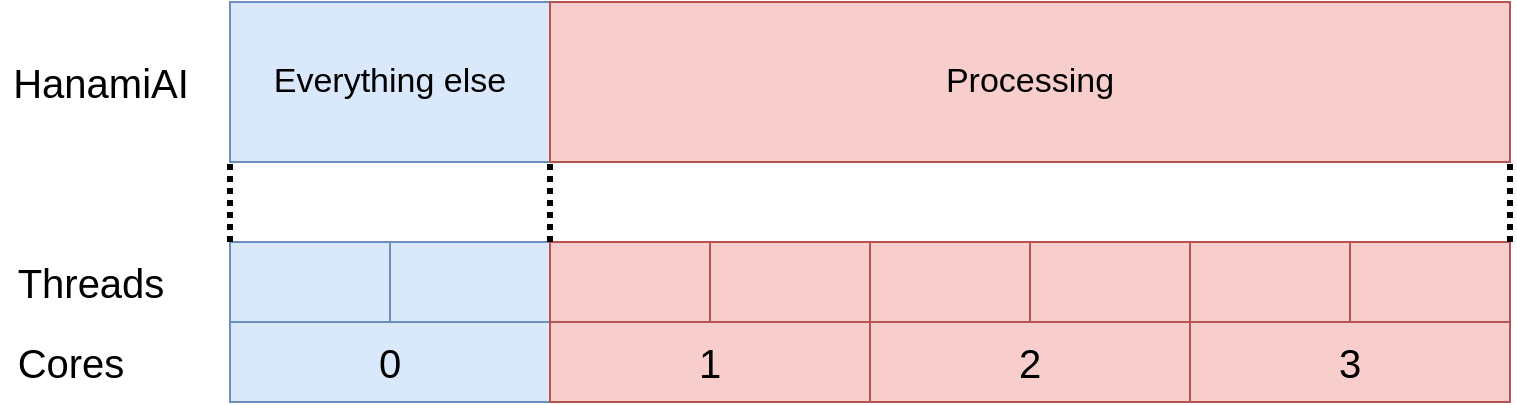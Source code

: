 <mxfile version="14.5.1" type="device"><diagram id="8idahtOQPbNTtOCJL1OA" name="Seite-1"><mxGraphModel dx="1102" dy="927" grid="1" gridSize="10" guides="1" tooltips="1" connect="1" arrows="1" fold="1" page="1" pageScale="1" pageWidth="827" pageHeight="1169" math="0" shadow="0"><root><mxCell id="0"/><mxCell id="1" parent="0"/><mxCell id="v_v5CiXCEZu0_ZXnPm2E-1" value="" style="rounded=0;whiteSpace=wrap;html=1;fillColor=#dae8fc;strokeColor=#6c8ebf;" parent="1" vertex="1"><mxGeometry x="120" y="240" width="80" height="40" as="geometry"/></mxCell><mxCell id="v_v5CiXCEZu0_ZXnPm2E-2" value="0" style="rounded=0;whiteSpace=wrap;html=1;fillColor=#dae8fc;strokeColor=#6c8ebf;strokeWidth=1;fontSize=20;" parent="1" vertex="1"><mxGeometry x="120" y="280" width="160" height="40" as="geometry"/></mxCell><mxCell id="v_v5CiXCEZu0_ZXnPm2E-3" value="Cores" style="text;html=1;align=center;verticalAlign=middle;resizable=0;points=[];autosize=1;fontSize=20;" parent="1" vertex="1"><mxGeometry x="5" y="285" width="70" height="30" as="geometry"/></mxCell><mxCell id="v_v5CiXCEZu0_ZXnPm2E-4" value="Threads" style="text;html=1;align=center;verticalAlign=middle;resizable=0;points=[];autosize=1;fontSize=20;" parent="1" vertex="1"><mxGeometry x="5" y="245" width="90" height="30" as="geometry"/></mxCell><mxCell id="v_v5CiXCEZu0_ZXnPm2E-5" value="" style="rounded=0;whiteSpace=wrap;html=1;fillColor=#dae8fc;strokeColor=#6c8ebf;" parent="1" vertex="1"><mxGeometry x="200" y="240" width="80" height="40" as="geometry"/></mxCell><mxCell id="v_v5CiXCEZu0_ZXnPm2E-6" value="" style="rounded=0;whiteSpace=wrap;html=1;fillColor=#f8cecc;strokeColor=#b85450;" parent="1" vertex="1"><mxGeometry x="280" y="240" width="80" height="40" as="geometry"/></mxCell><mxCell id="v_v5CiXCEZu0_ZXnPm2E-7" value="" style="rounded=0;whiteSpace=wrap;html=1;fillColor=#f8cecc;strokeColor=#b85450;" parent="1" vertex="1"><mxGeometry x="360" y="240" width="80" height="40" as="geometry"/></mxCell><mxCell id="v_v5CiXCEZu0_ZXnPm2E-8" value="" style="rounded=0;whiteSpace=wrap;html=1;fillColor=#f8cecc;strokeColor=#b85450;" parent="1" vertex="1"><mxGeometry x="440" y="240" width="80" height="40" as="geometry"/></mxCell><mxCell id="v_v5CiXCEZu0_ZXnPm2E-9" value="" style="rounded=0;whiteSpace=wrap;html=1;fillColor=#f8cecc;strokeColor=#b85450;" parent="1" vertex="1"><mxGeometry x="520" y="240" width="80" height="40" as="geometry"/></mxCell><mxCell id="v_v5CiXCEZu0_ZXnPm2E-10" value="" style="rounded=0;whiteSpace=wrap;html=1;fillColor=#f8cecc;strokeColor=#b85450;" parent="1" vertex="1"><mxGeometry x="600" y="240" width="80" height="40" as="geometry"/></mxCell><mxCell id="v_v5CiXCEZu0_ZXnPm2E-11" value="" style="rounded=0;whiteSpace=wrap;html=1;fillColor=#f8cecc;strokeColor=#b85450;" parent="1" vertex="1"><mxGeometry x="680" y="240" width="80" height="40" as="geometry"/></mxCell><mxCell id="v_v5CiXCEZu0_ZXnPm2E-13" value="1" style="rounded=0;whiteSpace=wrap;html=1;fillColor=#f8cecc;strokeColor=#b85450;strokeWidth=1;fontSize=20;" parent="1" vertex="1"><mxGeometry x="280" y="280" width="160" height="40" as="geometry"/></mxCell><mxCell id="v_v5CiXCEZu0_ZXnPm2E-14" value="2" style="rounded=0;whiteSpace=wrap;html=1;fillColor=#f8cecc;strokeColor=#b85450;strokeWidth=1;fontSize=20;" parent="1" vertex="1"><mxGeometry x="440" y="280" width="160" height="40" as="geometry"/></mxCell><mxCell id="v_v5CiXCEZu0_ZXnPm2E-15" value="3" style="rounded=0;whiteSpace=wrap;html=1;fillColor=#f8cecc;strokeColor=#b85450;strokeWidth=1;fontSize=20;" parent="1" vertex="1"><mxGeometry x="600" y="280" width="160" height="40" as="geometry"/></mxCell><mxCell id="v_v5CiXCEZu0_ZXnPm2E-16" value="Everything else" style="rounded=0;whiteSpace=wrap;html=1;fillColor=#dae8fc;strokeColor=#6c8ebf;strokeWidth=1;fontSize=17;" parent="1" vertex="1"><mxGeometry x="120" y="120" width="160" height="80" as="geometry"/></mxCell><mxCell id="v_v5CiXCEZu0_ZXnPm2E-17" value="Processing" style="rounded=0;whiteSpace=wrap;html=1;fillColor=#f8cecc;strokeColor=#b85450;strokeWidth=1;fontSize=17;" parent="1" vertex="1"><mxGeometry x="280" y="120" width="480" height="80" as="geometry"/></mxCell><mxCell id="v_v5CiXCEZu0_ZXnPm2E-18" value="" style="endArrow=none;dashed=1;html=1;fontSize=17;entryX=0;entryY=1;entryDx=0;entryDy=0;exitX=0;exitY=0;exitDx=0;exitDy=0;strokeWidth=3;dashPattern=1 1;" parent="1" source="v_v5CiXCEZu0_ZXnPm2E-1" target="v_v5CiXCEZu0_ZXnPm2E-16" edge="1"><mxGeometry width="50" height="50" relative="1" as="geometry"><mxPoint x="340" y="140" as="sourcePoint"/><mxPoint x="390" y="90" as="targetPoint"/></mxGeometry></mxCell><mxCell id="v_v5CiXCEZu0_ZXnPm2E-19" value="" style="endArrow=none;dashed=1;html=1;fontSize=17;entryX=0;entryY=1;entryDx=0;entryDy=0;exitX=0;exitY=0;exitDx=0;exitDy=0;strokeWidth=3;dashPattern=1 1;" parent="1" edge="1"><mxGeometry width="50" height="50" relative="1" as="geometry"><mxPoint x="280" y="240" as="sourcePoint"/><mxPoint x="280" y="200" as="targetPoint"/></mxGeometry></mxCell><mxCell id="v_v5CiXCEZu0_ZXnPm2E-20" value="" style="endArrow=none;dashed=1;html=1;fontSize=17;entryX=1;entryY=1;entryDx=0;entryDy=0;exitX=1;exitY=0;exitDx=0;exitDy=0;strokeWidth=3;dashPattern=1 1;" parent="1" source="v_v5CiXCEZu0_ZXnPm2E-11" target="v_v5CiXCEZu0_ZXnPm2E-17" edge="1"><mxGeometry width="50" height="50" relative="1" as="geometry"><mxPoint x="140" y="260" as="sourcePoint"/><mxPoint x="140" y="220" as="targetPoint"/></mxGeometry></mxCell><mxCell id="v_v5CiXCEZu0_ZXnPm2E-21" value="HanamiAI" style="text;html=1;align=center;verticalAlign=middle;resizable=0;points=[];autosize=1;fontSize=20;" parent="1" vertex="1"><mxGeometry x="5" y="145" width="100" height="30" as="geometry"/></mxCell></root></mxGraphModel></diagram></mxfile>
